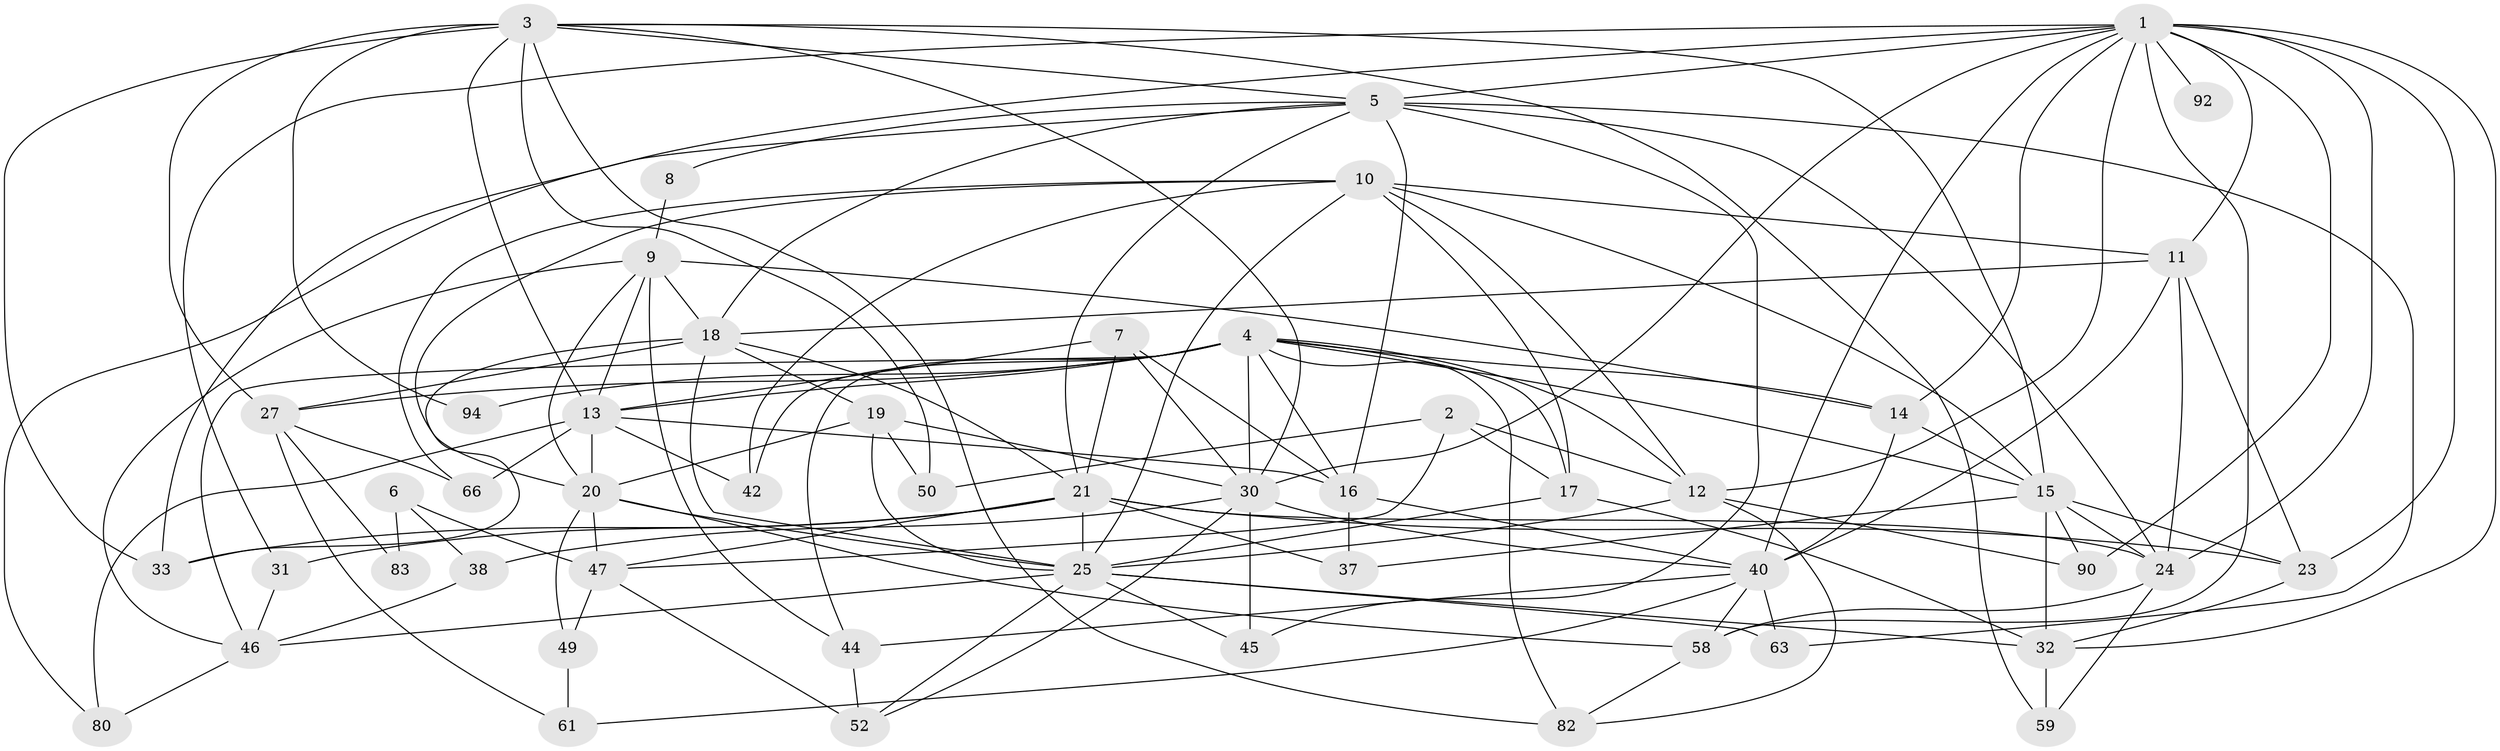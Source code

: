 // original degree distribution, {6: 0.10784313725490197, 2: 0.16666666666666666, 4: 0.30392156862745096, 5: 0.13725490196078433, 3: 0.22549019607843138, 7: 0.0392156862745098, 9: 0.00980392156862745, 8: 0.00980392156862745}
// Generated by graph-tools (version 1.1) at 2025/14/03/09/25 04:14:52]
// undirected, 51 vertices, 142 edges
graph export_dot {
graph [start="1"]
  node [color=gray90,style=filled];
  1 [super="+68+22"];
  2 [super="+98"];
  3 [super="+95+76"];
  4 [super="+39+28+77"];
  5 [super="+97+34"];
  6;
  7;
  8;
  9 [super="+29+36"];
  10 [super="+84+71"];
  11 [super="+88"];
  12 [super="+93"];
  13 [super="+74"];
  14 [super="+81"];
  15 [super="+56"];
  16 [super="+101"];
  17;
  18 [super="+73+54"];
  19 [super="+67"];
  20 [super="+62"];
  21 [super="+57"];
  23 [super="+26"];
  24 [super="+69+35+55"];
  25 [super="+43+85"];
  27;
  30 [super="+75+70"];
  31;
  32 [super="+89"];
  33 [super="+78"];
  37;
  38 [super="+51"];
  40 [super="+41"];
  42;
  44;
  45;
  46;
  47 [super="+65"];
  49;
  50;
  52;
  58 [super="+100"];
  59;
  61;
  63;
  66;
  80;
  82;
  83;
  90 [super="+102"];
  92;
  94;
  1 -- 33;
  1 -- 90;
  1 -- 40;
  1 -- 30;
  1 -- 32;
  1 -- 5;
  1 -- 23;
  1 -- 12;
  1 -- 92 [weight=2];
  1 -- 58;
  1 -- 14;
  1 -- 31;
  1 -- 24;
  1 -- 11;
  2 -- 17;
  2 -- 12;
  2 -- 50;
  2 -- 47;
  3 -- 50;
  3 -- 33;
  3 -- 59;
  3 -- 5;
  3 -- 82;
  3 -- 27;
  3 -- 13;
  3 -- 94;
  3 -- 30;
  3 -- 15;
  4 -- 17;
  4 -- 16;
  4 -- 42;
  4 -- 13;
  4 -- 30;
  4 -- 94;
  4 -- 27;
  4 -- 44;
  4 -- 14;
  4 -- 15;
  4 -- 82;
  4 -- 12;
  4 -- 46;
  5 -- 80;
  5 -- 24;
  5 -- 8;
  5 -- 45;
  5 -- 63;
  5 -- 21;
  5 -- 16;
  5 -- 18;
  6 -- 38 [weight=2];
  6 -- 83;
  6 -- 47;
  7 -- 21;
  7 -- 30;
  7 -- 13;
  7 -- 16;
  8 -- 9;
  9 -- 46;
  9 -- 44;
  9 -- 18;
  9 -- 14;
  9 -- 13;
  9 -- 20;
  10 -- 20;
  10 -- 42;
  10 -- 25;
  10 -- 12;
  10 -- 17;
  10 -- 66;
  10 -- 11;
  10 -- 15;
  11 -- 23;
  11 -- 40;
  11 -- 24;
  11 -- 18;
  12 -- 82;
  12 -- 25;
  12 -- 90;
  13 -- 20 [weight=2];
  13 -- 42;
  13 -- 66;
  13 -- 16;
  13 -- 80;
  14 -- 15;
  14 -- 40;
  15 -- 90;
  15 -- 32;
  15 -- 37;
  15 -- 24;
  15 -- 23;
  16 -- 37;
  16 -- 40;
  17 -- 25;
  17 -- 32;
  18 -- 33 [weight=2];
  18 -- 27;
  18 -- 21;
  18 -- 25;
  18 -- 19;
  19 -- 50;
  19 -- 25;
  19 -- 20;
  19 -- 30;
  20 -- 58;
  20 -- 49;
  20 -- 25;
  20 -- 47;
  21 -- 33;
  21 -- 37;
  21 -- 47;
  21 -- 25 [weight=2];
  21 -- 31;
  21 -- 24 [weight=2];
  21 -- 23;
  23 -- 32;
  24 -- 58;
  24 -- 59;
  25 -- 32;
  25 -- 45;
  25 -- 46;
  25 -- 52;
  25 -- 63;
  27 -- 61;
  27 -- 66;
  27 -- 83;
  30 -- 45;
  30 -- 38;
  30 -- 52;
  30 -- 40;
  31 -- 46;
  32 -- 59;
  38 -- 46;
  40 -- 63;
  40 -- 61;
  40 -- 44;
  40 -- 58;
  44 -- 52;
  46 -- 80;
  47 -- 49;
  47 -- 52;
  49 -- 61;
  58 -- 82;
}
